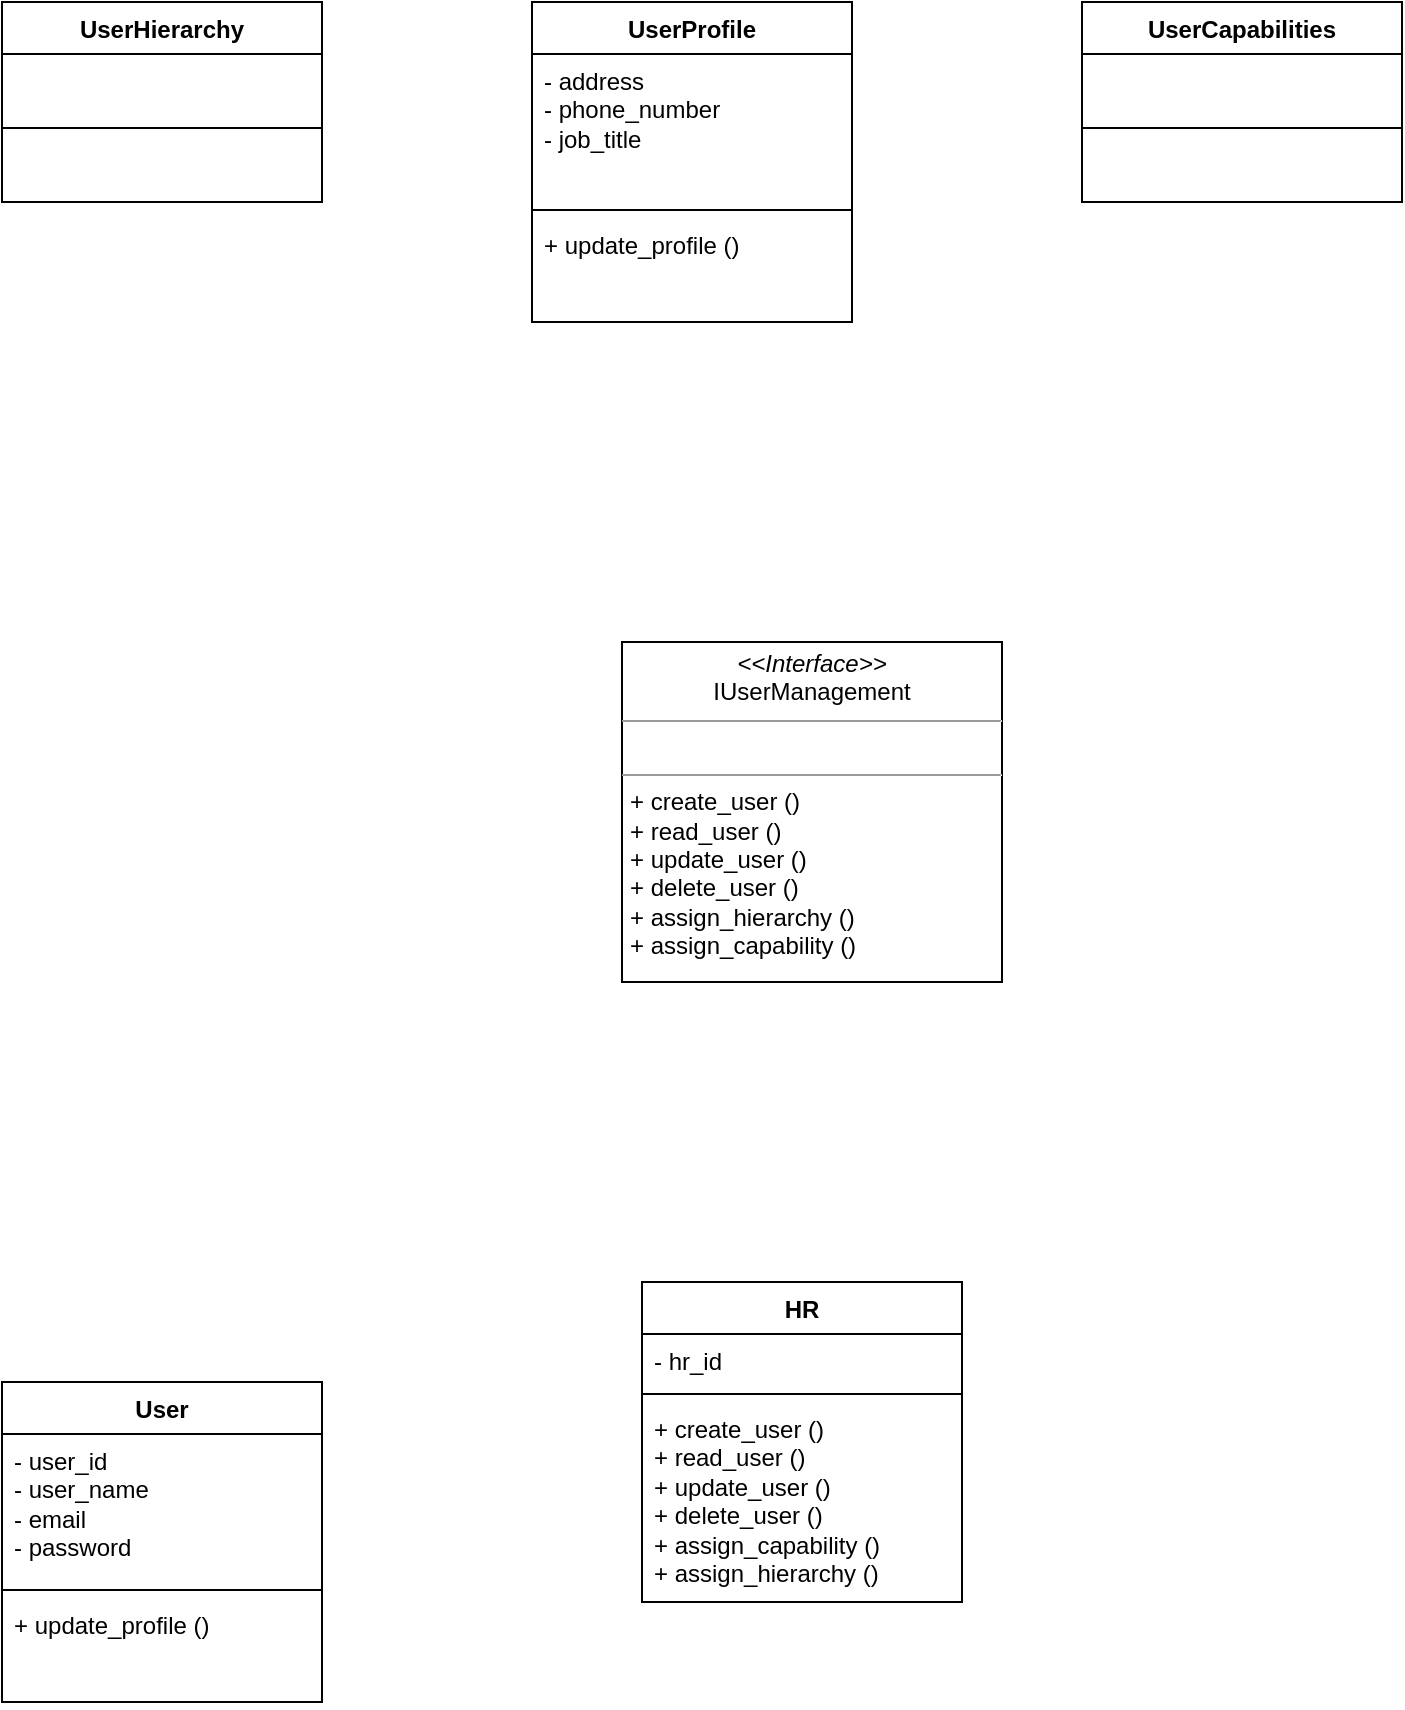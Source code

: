 <mxfile version="21.5.2" type="github">
  <diagram name="Page-1" id="aKVJBbErF9cnreuuS-tb">
    <mxGraphModel dx="1050" dy="607" grid="1" gridSize="10" guides="1" tooltips="1" connect="1" arrows="1" fold="1" page="1" pageScale="1" pageWidth="850" pageHeight="1100" math="0" shadow="0">
      <root>
        <mxCell id="0" />
        <mxCell id="1" parent="0" />
        <mxCell id="HgA5lFLOADn9NeRn25Mj-9" value="User" style="swimlane;fontStyle=1;align=center;verticalAlign=top;childLayout=stackLayout;horizontal=1;startSize=26;horizontalStack=0;resizeParent=1;resizeParentMax=0;resizeLast=0;collapsible=1;marginBottom=0;whiteSpace=wrap;html=1;" parent="1" vertex="1">
          <mxGeometry x="20" y="740" width="160" height="160" as="geometry" />
        </mxCell>
        <mxCell id="HgA5lFLOADn9NeRn25Mj-10" value="- user_id&lt;br&gt;- user_name&lt;br&gt;- email&lt;br&gt;- password" style="text;strokeColor=none;fillColor=none;align=left;verticalAlign=top;spacingLeft=4;spacingRight=4;overflow=hidden;rotatable=0;points=[[0,0.5],[1,0.5]];portConstraint=eastwest;whiteSpace=wrap;html=1;" parent="HgA5lFLOADn9NeRn25Mj-9" vertex="1">
          <mxGeometry y="26" width="160" height="74" as="geometry" />
        </mxCell>
        <mxCell id="HgA5lFLOADn9NeRn25Mj-11" value="" style="line;strokeWidth=1;fillColor=none;align=left;verticalAlign=middle;spacingTop=-1;spacingLeft=3;spacingRight=3;rotatable=0;labelPosition=right;points=[];portConstraint=eastwest;strokeColor=inherit;" parent="HgA5lFLOADn9NeRn25Mj-9" vertex="1">
          <mxGeometry y="100" width="160" height="8" as="geometry" />
        </mxCell>
        <mxCell id="HgA5lFLOADn9NeRn25Mj-12" value="+ update_profile ()" style="text;strokeColor=none;fillColor=none;align=left;verticalAlign=top;spacingLeft=4;spacingRight=4;overflow=hidden;rotatable=0;points=[[0,0.5],[1,0.5]];portConstraint=eastwest;whiteSpace=wrap;html=1;" parent="HgA5lFLOADn9NeRn25Mj-9" vertex="1">
          <mxGeometry y="108" width="160" height="52" as="geometry" />
        </mxCell>
        <mxCell id="HgA5lFLOADn9NeRn25Mj-13" value="HR" style="swimlane;fontStyle=1;align=center;verticalAlign=top;childLayout=stackLayout;horizontal=1;startSize=26;horizontalStack=0;resizeParent=1;resizeParentMax=0;resizeLast=0;collapsible=1;marginBottom=0;whiteSpace=wrap;html=1;" parent="1" vertex="1">
          <mxGeometry x="340" y="690" width="160" height="160" as="geometry" />
        </mxCell>
        <mxCell id="HgA5lFLOADn9NeRn25Mj-14" value="- hr_id" style="text;strokeColor=none;fillColor=none;align=left;verticalAlign=top;spacingLeft=4;spacingRight=4;overflow=hidden;rotatable=0;points=[[0,0.5],[1,0.5]];portConstraint=eastwest;whiteSpace=wrap;html=1;" parent="HgA5lFLOADn9NeRn25Mj-13" vertex="1">
          <mxGeometry y="26" width="160" height="26" as="geometry" />
        </mxCell>
        <mxCell id="HgA5lFLOADn9NeRn25Mj-15" value="" style="line;strokeWidth=1;fillColor=none;align=left;verticalAlign=middle;spacingTop=-1;spacingLeft=3;spacingRight=3;rotatable=0;labelPosition=right;points=[];portConstraint=eastwest;strokeColor=inherit;" parent="HgA5lFLOADn9NeRn25Mj-13" vertex="1">
          <mxGeometry y="52" width="160" height="8" as="geometry" />
        </mxCell>
        <mxCell id="HgA5lFLOADn9NeRn25Mj-16" value="+ create_user ()&lt;br&gt;+ read_user ()&lt;br&gt;+ update_user ()&lt;br&gt;+ delete_user ()&lt;br&gt;+ assign_capability ()&lt;br&gt;+ assign_hierarchy ()&lt;span style=&quot;background-color: initial;&quot;&gt;&amp;nbsp;&lt;/span&gt;" style="text;strokeColor=none;fillColor=none;align=left;verticalAlign=top;spacingLeft=4;spacingRight=4;overflow=hidden;rotatable=0;points=[[0,0.5],[1,0.5]];portConstraint=eastwest;whiteSpace=wrap;html=1;" parent="HgA5lFLOADn9NeRn25Mj-13" vertex="1">
          <mxGeometry y="60" width="160" height="100" as="geometry" />
        </mxCell>
        <mxCell id="ExOnXpPv4NhvAWuznTGF-1" value="UserProfile" style="swimlane;fontStyle=1;align=center;verticalAlign=top;childLayout=stackLayout;horizontal=1;startSize=26;horizontalStack=0;resizeParent=1;resizeParentMax=0;resizeLast=0;collapsible=1;marginBottom=0;whiteSpace=wrap;html=1;" parent="1" vertex="1">
          <mxGeometry x="285" y="50" width="160" height="160" as="geometry" />
        </mxCell>
        <mxCell id="ExOnXpPv4NhvAWuznTGF-2" value="- address&lt;br&gt;- phone_number&lt;br&gt;- job_title" style="text;strokeColor=none;fillColor=none;align=left;verticalAlign=top;spacingLeft=4;spacingRight=4;overflow=hidden;rotatable=0;points=[[0,0.5],[1,0.5]];portConstraint=eastwest;whiteSpace=wrap;html=1;" parent="ExOnXpPv4NhvAWuznTGF-1" vertex="1">
          <mxGeometry y="26" width="160" height="74" as="geometry" />
        </mxCell>
        <mxCell id="ExOnXpPv4NhvAWuznTGF-3" value="" style="line;strokeWidth=1;fillColor=none;align=left;verticalAlign=middle;spacingTop=-1;spacingLeft=3;spacingRight=3;rotatable=0;labelPosition=right;points=[];portConstraint=eastwest;strokeColor=inherit;" parent="ExOnXpPv4NhvAWuznTGF-1" vertex="1">
          <mxGeometry y="100" width="160" height="8" as="geometry" />
        </mxCell>
        <mxCell id="ExOnXpPv4NhvAWuznTGF-4" value="+ update_profile ()" style="text;strokeColor=none;fillColor=none;align=left;verticalAlign=top;spacingLeft=4;spacingRight=4;overflow=hidden;rotatable=0;points=[[0,0.5],[1,0.5]];portConstraint=eastwest;whiteSpace=wrap;html=1;" parent="ExOnXpPv4NhvAWuznTGF-1" vertex="1">
          <mxGeometry y="108" width="160" height="52" as="geometry" />
        </mxCell>
        <mxCell id="ExOnXpPv4NhvAWuznTGF-17" value="UserCapabilities" style="swimlane;fontStyle=1;align=center;verticalAlign=top;childLayout=stackLayout;horizontal=1;startSize=26;horizontalStack=0;resizeParent=1;resizeParentMax=0;resizeLast=0;collapsible=1;marginBottom=0;whiteSpace=wrap;html=1;" parent="1" vertex="1">
          <mxGeometry x="560" y="50" width="160" height="100" as="geometry" />
        </mxCell>
        <mxCell id="ExOnXpPv4NhvAWuznTGF-19" value="" style="line;strokeWidth=1;fillColor=none;align=left;verticalAlign=middle;spacingTop=-1;spacingLeft=3;spacingRight=3;rotatable=0;labelPosition=right;points=[];portConstraint=eastwest;strokeColor=inherit;" parent="ExOnXpPv4NhvAWuznTGF-17" vertex="1">
          <mxGeometry y="26" width="160" height="74" as="geometry" />
        </mxCell>
        <mxCell id="ExOnXpPv4NhvAWuznTGF-21" value="UserHierarchy" style="swimlane;fontStyle=1;align=center;verticalAlign=top;childLayout=stackLayout;horizontal=1;startSize=26;horizontalStack=0;resizeParent=1;resizeParentMax=0;resizeLast=0;collapsible=1;marginBottom=0;whiteSpace=wrap;html=1;" parent="1" vertex="1">
          <mxGeometry x="20" y="50" width="160" height="100" as="geometry" />
        </mxCell>
        <mxCell id="ExOnXpPv4NhvAWuznTGF-22" value="" style="line;strokeWidth=1;fillColor=none;align=left;verticalAlign=middle;spacingTop=-1;spacingLeft=3;spacingRight=3;rotatable=0;labelPosition=right;points=[];portConstraint=eastwest;strokeColor=inherit;" parent="ExOnXpPv4NhvAWuznTGF-21" vertex="1">
          <mxGeometry y="26" width="160" height="74" as="geometry" />
        </mxCell>
        <mxCell id="ExOnXpPv4NhvAWuznTGF-42" value="&lt;p style=&quot;margin:0px;margin-top:4px;text-align:center;&quot;&gt;&lt;i&gt;&amp;lt;&amp;lt;Interface&amp;gt;&amp;gt;&lt;/i&gt;&lt;br&gt;IUserManagement&lt;br&gt;&lt;/p&gt;&lt;hr size=&quot;1&quot;&gt;&lt;p style=&quot;margin:0px;margin-left:4px;&quot;&gt;&lt;br&gt;&lt;/p&gt;&lt;hr size=&quot;1&quot;&gt;&lt;p style=&quot;margin:0px;margin-left:4px;&quot;&gt;+ create_user ()&lt;/p&gt;&lt;p style=&quot;margin:0px;margin-left:4px;&quot;&gt;+ read_user ()&lt;/p&gt;&lt;p style=&quot;margin:0px;margin-left:4px;&quot;&gt;+ update_user ()&lt;/p&gt;&lt;p style=&quot;margin:0px;margin-left:4px;&quot;&gt;+ delete_user ()&lt;/p&gt;&lt;p style=&quot;margin:0px;margin-left:4px;&quot;&gt;+ assign_hierarchy ()&lt;br&gt;&lt;/p&gt;&lt;p style=&quot;margin:0px;margin-left:4px;&quot;&gt;+ assign_capability ()&lt;br&gt;&lt;/p&gt;&lt;p style=&quot;margin:0px;margin-left:4px;&quot;&gt;&lt;br&gt;&lt;/p&gt;&lt;p style=&quot;margin:0px;margin-left:4px;&quot;&gt;&lt;br&gt;&lt;/p&gt;" style="verticalAlign=top;align=left;overflow=fill;fontSize=12;fontFamily=Helvetica;html=1;whiteSpace=wrap;" parent="1" vertex="1">
          <mxGeometry x="330" y="370" width="190" height="170" as="geometry" />
        </mxCell>
      </root>
    </mxGraphModel>
  </diagram>
</mxfile>

